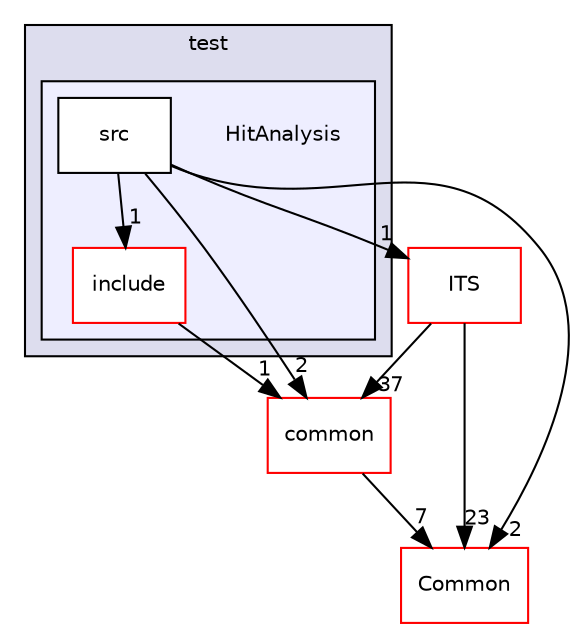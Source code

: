 digraph "/home/travis/build/AliceO2Group/AliceO2/Detectors/ITSMFT/test/HitAnalysis" {
  bgcolor=transparent;
  compound=true
  node [ fontsize="10", fontname="Helvetica"];
  edge [ labelfontsize="10", labelfontname="Helvetica"];
  subgraph clusterdir_8a13aabf51651f1b5f53d57129f566b6 {
    graph [ bgcolor="#ddddee", pencolor="black", label="test" fontname="Helvetica", fontsize="10", URL="dir_8a13aabf51651f1b5f53d57129f566b6.html"]
  subgraph clusterdir_04efe6227c275c48803e66c564837fd2 {
    graph [ bgcolor="#eeeeff", pencolor="black", label="" URL="dir_04efe6227c275c48803e66c564837fd2.html"];
    dir_04efe6227c275c48803e66c564837fd2 [shape=plaintext label="HitAnalysis"];
    dir_f56d42fd1d5597c5f10899e2242a3670 [shape=box label="include" color="red" fillcolor="white" style="filled" URL="dir_f56d42fd1d5597c5f10899e2242a3670.html"];
    dir_e93ffad32d055a35a54cbd1488e94878 [shape=box label="src" color="black" fillcolor="white" style="filled" URL="dir_e93ffad32d055a35a54cbd1488e94878.html"];
  }
  }
  dir_871aad07cbf94d6cd423c3d8d5bdf4e9 [shape=box label="ITS" color="red" URL="dir_871aad07cbf94d6cd423c3d8d5bdf4e9.html"];
  dir_4ab6b4cc6a7edbff49100e9123df213f [shape=box label="Common" color="red" URL="dir_4ab6b4cc6a7edbff49100e9123df213f.html"];
  dir_85bf31a2e8d306e7598ffcb73f8df6bf [shape=box label="common" color="red" URL="dir_85bf31a2e8d306e7598ffcb73f8df6bf.html"];
  dir_871aad07cbf94d6cd423c3d8d5bdf4e9->dir_4ab6b4cc6a7edbff49100e9123df213f [headlabel="23", labeldistance=1.5 headhref="dir_000031_000016.html"];
  dir_871aad07cbf94d6cd423c3d8d5bdf4e9->dir_85bf31a2e8d306e7598ffcb73f8df6bf [headlabel="37", labeldistance=1.5 headhref="dir_000031_000224.html"];
  dir_f56d42fd1d5597c5f10899e2242a3670->dir_85bf31a2e8d306e7598ffcb73f8df6bf [headlabel="1", labeldistance=1.5 headhref="dir_000333_000224.html"];
  dir_85bf31a2e8d306e7598ffcb73f8df6bf->dir_4ab6b4cc6a7edbff49100e9123df213f [headlabel="7", labeldistance=1.5 headhref="dir_000224_000016.html"];
  dir_e93ffad32d055a35a54cbd1488e94878->dir_871aad07cbf94d6cd423c3d8d5bdf4e9 [headlabel="1", labeldistance=1.5 headhref="dir_000335_000031.html"];
  dir_e93ffad32d055a35a54cbd1488e94878->dir_4ab6b4cc6a7edbff49100e9123df213f [headlabel="2", labeldistance=1.5 headhref="dir_000335_000016.html"];
  dir_e93ffad32d055a35a54cbd1488e94878->dir_f56d42fd1d5597c5f10899e2242a3670 [headlabel="1", labeldistance=1.5 headhref="dir_000335_000333.html"];
  dir_e93ffad32d055a35a54cbd1488e94878->dir_85bf31a2e8d306e7598ffcb73f8df6bf [headlabel="2", labeldistance=1.5 headhref="dir_000335_000224.html"];
}
